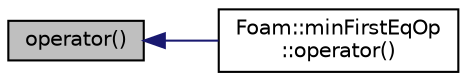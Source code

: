digraph "operator()"
{
  bgcolor="transparent";
  edge [fontname="Helvetica",fontsize="10",labelfontname="Helvetica",labelfontsize="10"];
  node [fontname="Helvetica",fontsize="10",shape=record];
  rankdir="LR";
  Node1 [label="operator()",height=0.2,width=0.4,color="black", fillcolor="grey75", style="filled" fontcolor="black"];
  Node1 -> Node2 [dir="back",color="midnightblue",fontsize="10",style="solid",fontname="Helvetica"];
  Node2 [label="Foam::minFirstEqOp\l::operator()",height=0.2,width=0.4,color="black",URL="$structFoam_1_1minFirstEqOp.html#ae3846d671a39b330eaba1dab9f0e7d9c"];
}
